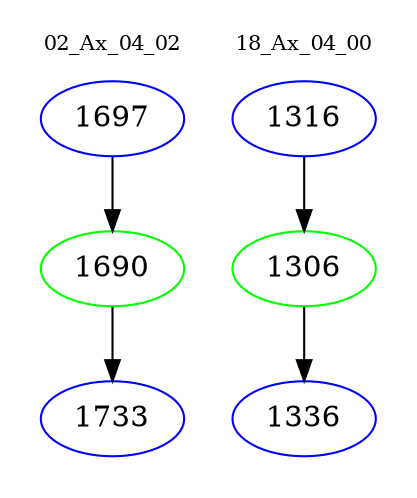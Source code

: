 digraph{
subgraph cluster_0 {
color = white
label = "02_Ax_04_02";
fontsize=10;
T0_1697 [label="1697", color="blue"]
T0_1697 -> T0_1690 [color="black"]
T0_1690 [label="1690", color="green"]
T0_1690 -> T0_1733 [color="black"]
T0_1733 [label="1733", color="blue"]
}
subgraph cluster_1 {
color = white
label = "18_Ax_04_00";
fontsize=10;
T1_1316 [label="1316", color="blue"]
T1_1316 -> T1_1306 [color="black"]
T1_1306 [label="1306", color="green"]
T1_1306 -> T1_1336 [color="black"]
T1_1336 [label="1336", color="blue"]
}
}
